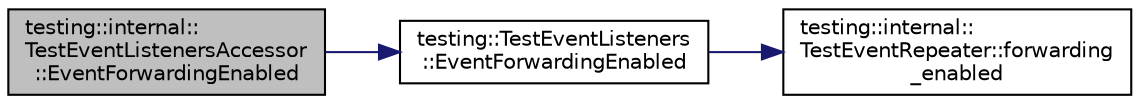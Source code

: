 digraph "testing::internal::TestEventListenersAccessor::EventForwardingEnabled"
{
 // LATEX_PDF_SIZE
  bgcolor="transparent";
  edge [fontname="Helvetica",fontsize="10",labelfontname="Helvetica",labelfontsize="10"];
  node [fontname="Helvetica",fontsize="10",shape=record];
  rankdir="LR";
  Node1 [label="testing::internal::\lTestEventListenersAccessor\l::EventForwardingEnabled",height=0.2,width=0.4,color="black", fillcolor="grey75", style="filled", fontcolor="black",tooltip=" "];
  Node1 -> Node2 [color="midnightblue",fontsize="10",style="solid",fontname="Helvetica"];
  Node2 [label="testing::TestEventListeners\l::EventForwardingEnabled",height=0.2,width=0.4,color="black",URL="$classtesting_1_1TestEventListeners.html#aa1878baf16a50f30f6435fad3c68ef3f",tooltip=" "];
  Node2 -> Node3 [color="midnightblue",fontsize="10",style="solid",fontname="Helvetica"];
  Node3 [label="testing::internal::\lTestEventRepeater::forwarding\l_enabled",height=0.2,width=0.4,color="black",URL="$classtesting_1_1internal_1_1TestEventRepeater.html#abaf2bfc453fc0e1005fcfb0f95deac4c",tooltip=" "];
}
